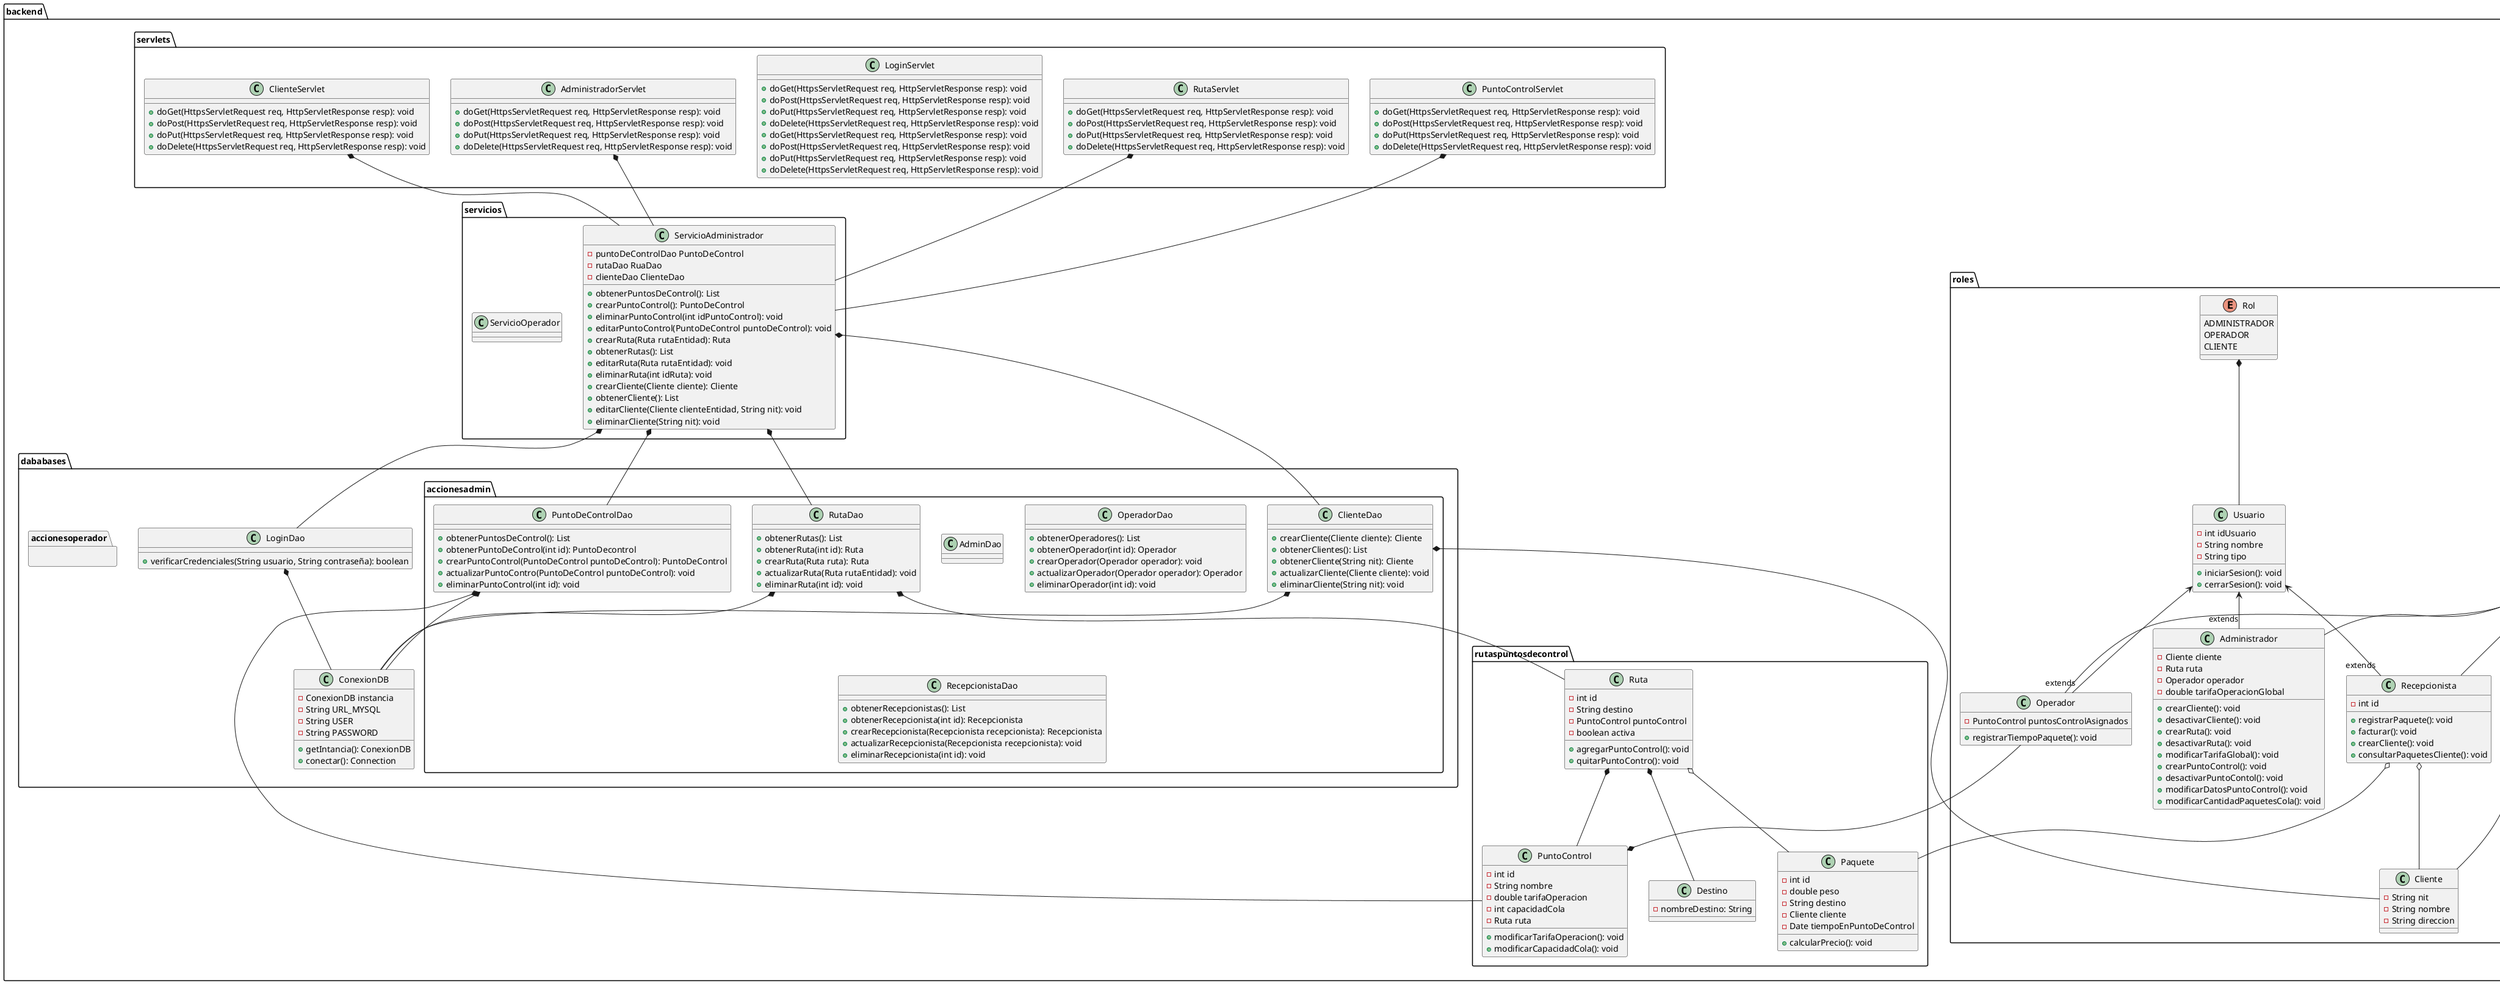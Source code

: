 @startuml diagrama_de_clases
package backend {
    package principal {
        class FuncionamientoPrincipal{
            - administrador: Administrador
            - operador: Operador
            - recepcionista: Recepcionista
            - cliente: Cliente
            + mostrarReportes(): void
        }
    }


    package roles {
        class Usuario {
            - int idUsuario
            - String nombre
            - String tipo
            + iniciarSesion(): void
            + cerrarSesion(): void
        }

        class Administrador {
            - Cliente cliente
            - Ruta ruta
            - Operador operador
            - double tarifaOperacionGlobal
            + crearCliente(): void
            + desactivarCliente(): void
            + crearRuta(): void
            + desactivarRuta(): void
            + modificarTarifaGlobal(): void
            + crearPuntoControl(): void
            + desactivarPuntoContol(): void
            + modificarDatosPuntoControl(): void
            + modificarCantidadPaquetesCola(): void
        }


        class Operador {
            - PuntoControl puntosControlAsignados
            + registrarTiempoPaquete(): void
        }

        class Recepcionista {
            - int id
            + registrarPaquete(): void
            + facturar(): void
            + crearCliente(): void
            + consultarPaquetesCliente(): void
        }

        class Cliente {
            - String nit
            - String nombre
            - String direccion
        }

        enum Rol {
            ADMINISTRADOR
            OPERADOR
            CLIENTE
        }

        FuncionamientoPrincipal *-- Administrador
        FuncionamientoPrincipal *-- Operador
        FuncionamientoPrincipal *-- Recepcionista
        FuncionamientoPrincipal *-- Cliente
    }

    package rutaspuntosdecontrol {
        class Paquete {
            - int id
            - double peso
            - String destino
            - Cliente cliente
            - Date tiempoEnPuntoDeControl
            + calcularPrecio(): void
        }

        class PuntoControl {
            - int id
            - String nombre
            - double tarifaOperacion
            - int capacidadCola
            - Ruta ruta
            + modificarTarifaOperacion(): void
            + modificarCapacidadCola(): void
        }

        class Ruta {
            - int id
            - String destino
            - PuntoControl puntoControl
            - boolean activa
            + agregarPuntoControl(): void
            + quitarPuntoContro(): void
        }

        class Destino {
            - nombreDestino: String
        }

        Ruta *-- Destino
    }

    Administrador "extends"-up-> Usuario
    Operador "extends"-up-> Usuario
    Recepcionista "extends"-up-> Usuario
    Ruta *-- PuntoControl
    Operador --* PuntoControl
    Recepcionista o-- Cliente
    Recepcionista o-- Paquete
    Ruta o-- Paquete
    Rol *-- Usuario

    package reportes {
        class ReporteRuta  {
            - Ruta nombreRuta
            - int cantidadPaquetes
            - boolean estadoRuta
            + mostrarPaquetesActualmenteEnRuta(): void
            + mostrarPaquetesFueraDeRuta(): void
            + mostrarEstadoDeRuta(): void
        }

        class ReporteGanancias {
            - Ruta nombreRuta
            - Date fechaInicial
            - Date fechaFinal
            - double costo
            - double ingresos
            - double ganancias
        }

        class ReporteClientes {
            - Cliente nombre
            - String nit
            - int paquetesEntregados
        }

        FuncionamientoPrincipal o-- ReporteRuta
        FuncionamientoPrincipal o-- ReporteGanancias
        FuncionamientoPrincipal o-- ReporteClientes
    }

    package dababases {
        class ConexionDB {
            - ConexionDB instancia
            - String URL_MYSQL
            - String USER
            - String PASSWORD
            + getIntancia(): ConexionDB
            + conectar(): Connection

        }

        class LoginDao {
            + verificarCredenciales(String usuario, String contraseña): boolean
        }

        package accionesadmin {
            class AdminDao{

            }

            class ClienteDao {
                + crearCliente(Cliente cliente): Cliente
                + obtenerClientes(): List
                + obtenerCliente(String nit): Cliente
                + actualizarCliente(Cliente cliente): void
                + eliminarCliente(String nit): void
            }

            class OperadorDao {
                + obtenerOperadores(): List
                + obtenerOperador(int id): Operador
                + crearOperador(Operador operador): void
                + actualizarOperador(Operador operador): Operador
                + eliminarOperador(int id): void
            }

            class PuntoDeControlDao {
                + obtenerPuntosDeControl(): List
                + obtenerPuntoDeControl(int id): PuntoDecontrol
                + crearPuntoControl(PuntoDeControl puntoDeControl): PuntoDeControl
                + actualizarPuntoContro(PuntoDeControl puntoDeControl): void
                + eliminarPuntoControl(int id): void
            }

            class RecepcionistaDao {
                + obtenerRecepcionistas(): List
                + obtenerRecepcionista(int id): Recepcionista
                + crearRecepcionista(Recepcionista recepcionista): Recepcionista
                + actualizarRecepcionista(Recepcionista recepcionista): void
                + eliminarRecepcionista(int id): void
            }
            class RutaDao {
                + obtenerRutas(): List
                + obtenerRuta(int id): Ruta
                + crearRuta(Ruta ruta): Ruta
                + actualizarRuta(Ruta rutaEntidad): void
                + eliminarRuta(int id): void
            }
        }

        package accionesoperador {

        }
    }

    package servlets {
        class AdministradorServlet {
            + doGet(HttpsServletRequest req, HttpServletResponse resp): void
            + doPost(HttpsServletRequest req, HttpServletResponse resp): void
            + doPut(HttpsServletRequest req, HttpServletResponse resp): void
            + doDelete(HttpsServletRequest req, HttpServletResponse resp): void
        }

        class ClienteServlet {
            + doGet(HttpsServletRequest req, HttpServletResponse resp): void
            + doPost(HttpsServletRequest req, HttpServletResponse resp): void
            + doPut(HttpsServletRequest req, HttpServletResponse resp): void
            + doDelete(HttpsServletRequest req, HttpServletResponse resp): void
        }
        class LoginServlet {
            + doGet(HttpsServletRequest req, HttpServletResponse resp): void
            + doPost(HttpsServletRequest req, HttpServletResponse resp): void
            + doPut(HttpsServletRequest req, HttpServletResponse resp): void
            + doDelete(HttpsServletRequest req, HttpServletResponse resp): void
        }
        class PuntoControlServlet {
            + doGet(HttpsServletRequest req, HttpServletResponse resp): void
            + doPost(HttpsServletRequest req, HttpServletResponse resp): void
            + doPut(HttpsServletRequest req, HttpServletResponse resp): void
            + doDelete(HttpsServletRequest req, HttpServletResponse resp): void
        }
        class RutaServlet {
            + doGet(HttpsServletRequest req, HttpServletResponse resp): void
            + doPost(HttpsServletRequest req, HttpServletResponse resp): void
            + doPut(HttpsServletRequest req, HttpServletResponse resp): void
            + doDelete(HttpsServletRequest req, HttpServletResponse resp): void
        }

        class LoginServlet {
            + doGet(HttpsServletRequest req, HttpServletResponse resp): void
            + doPost(HttpsServletRequest req, HttpServletResponse resp): void
            + doPut(HttpsServletRequest req, HttpServletResponse resp): void
            + doDelete(HttpsServletRequest req, HttpServletResponse resp): void
        }
    }

    package servicios {
        class ServicioAdministrador {
            - puntoDeControlDao PuntoDeControl
            - rutaDao RuaDao
            - clienteDao ClienteDao
            + obtenerPuntosDeControl(): List
            + crearPuntoControl(): PuntoDeControl
            + eliminarPuntoControl(int idPuntoControl): void
            + editarPuntoControl(PuntoDeControl puntoDeControl): void
            + crearRuta(Ruta rutaEntidad): Ruta
            + obtenerRutas(): List
            + editarRuta(Ruta rutaEntidad): void
            + eliminarRuta(int idRuta): void
            + crearCliente(Cliente cliente): Cliente
            + obtenerCliente(): List
            + editarCliente(Cliente clienteEntidad, String nit): void
            + eliminarCliente(String nit): void
        }

        class ServicioOperador {

        }
    }
    
    ClienteServlet *-- ServicioAdministrador
    PuntoControlServlet *-- ServicioAdministrador
    RutaServlet *-- ServicioAdministrador
    AdministradorServlet *-- ServicioAdministrador
    ServicioAdministrador *-- LoginDao
    ServicioAdministrador *-- ClienteDao
    ServicioAdministrador *-- PuntoDeControlDao
    ServicioAdministrador *-- RutaDao

    LoginDao *-- ConexionDB
    ClienteDao *-- ConexionDB
    PuntoDeControlDao *-- ConexionDB
    RutaDao *-- ConexionDB
    ClienteDao *-- Cliente
    PuntoDeControlDao *-- PuntoControl
    RutaDao *-- Ruta

}

